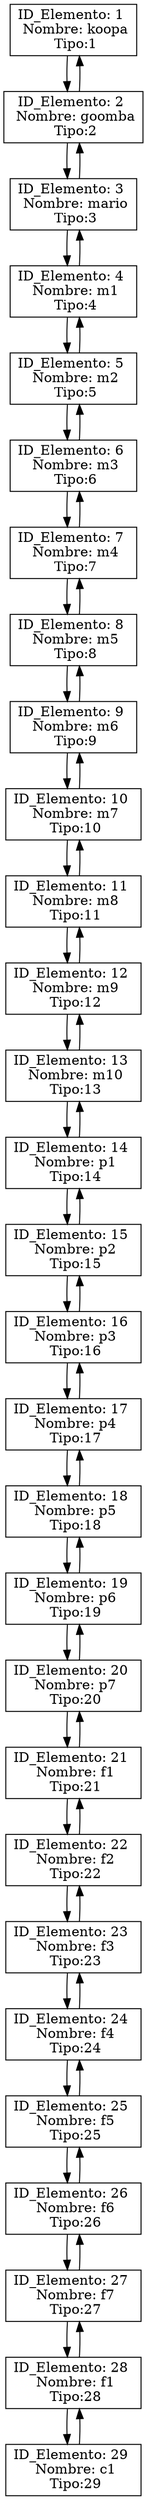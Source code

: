 digraph Elementos{
node [shape=record];
e_1[label = "ID_Elemento: 1 \n Nombre: koopa\n Tipo:1"];

e_1->e_2;
e_2->e_1;
e_2[label = "ID_Elemento: 2 \n Nombre: goomba\n Tipo:2"];

e_2->e_3;
e_3->e_2;
e_3[label = "ID_Elemento: 3 \n Nombre: mario\n Tipo:3"];

e_3->e_4;
e_4->e_3;
e_4[label = "ID_Elemento: 4 \n Nombre: m1\n Tipo:4"];

e_4->e_5;
e_5->e_4;
e_5[label = "ID_Elemento: 5 \n Nombre: m2\n Tipo:5"];

e_5->e_6;
e_6->e_5;
e_6[label = "ID_Elemento: 6 \n Nombre: m3\n Tipo:6"];

e_6->e_7;
e_7->e_6;
e_7[label = "ID_Elemento: 7 \n Nombre: m4\n Tipo:7"];

e_7->e_8;
e_8->e_7;
e_8[label = "ID_Elemento: 8 \n Nombre: m5\n Tipo:8"];

e_8->e_9;
e_9->e_8;
e_9[label = "ID_Elemento: 9 \n Nombre: m6\n Tipo:9"];

e_9->e_10;
e_10->e_9;
e_10[label = "ID_Elemento: 10 \n Nombre: m7\n Tipo:10"];

e_10->e_11;
e_11->e_10;
e_11[label = "ID_Elemento: 11 \n Nombre: m8\n Tipo:11"];

e_11->e_12;
e_12->e_11;
e_12[label = "ID_Elemento: 12 \n Nombre: m9\n Tipo:12"];

e_12->e_13;
e_13->e_12;
e_13[label = "ID_Elemento: 13 \n Nombre: m10\n Tipo:13"];

e_13->e_14;
e_14->e_13;
e_14[label = "ID_Elemento: 14 \n Nombre: p1\n Tipo:14"];

e_14->e_15;
e_15->e_14;
e_15[label = "ID_Elemento: 15 \n Nombre: p2\n Tipo:15"];

e_15->e_16;
e_16->e_15;
e_16[label = "ID_Elemento: 16 \n Nombre: p3\n Tipo:16"];

e_16->e_17;
e_17->e_16;
e_17[label = "ID_Elemento: 17 \n Nombre: p4\n Tipo:17"];

e_17->e_18;
e_18->e_17;
e_18[label = "ID_Elemento: 18 \n Nombre: p5\n Tipo:18"];

e_18->e_19;
e_19->e_18;
e_19[label = "ID_Elemento: 19 \n Nombre: p6\n Tipo:19"];

e_19->e_20;
e_20->e_19;
e_20[label = "ID_Elemento: 20 \n Nombre: p7\n Tipo:20"];

e_20->e_21;
e_21->e_20;
e_21[label = "ID_Elemento: 21 \n Nombre: f1\n Tipo:21"];

e_21->e_22;
e_22->e_21;
e_22[label = "ID_Elemento: 22 \n Nombre: f2\n Tipo:22"];

e_22->e_23;
e_23->e_22;
e_23[label = "ID_Elemento: 23 \n Nombre: f3\n Tipo:23"];

e_23->e_24;
e_24->e_23;
e_24[label = "ID_Elemento: 24 \n Nombre: f4\n Tipo:24"];

e_24->e_25;
e_25->e_24;
e_25[label = "ID_Elemento: 25 \n Nombre: f5\n Tipo:25"];

e_25->e_26;
e_26->e_25;
e_26[label = "ID_Elemento: 26 \n Nombre: f6\n Tipo:26"];

e_26->e_27;
e_27->e_26;
e_27[label = "ID_Elemento: 27 \n Nombre: f7\n Tipo:27"];

e_27->e_28;
e_28->e_27;
e_28[label = "ID_Elemento: 28 \n Nombre: f1\n Tipo:28"];

e_28->e_29;
e_29->e_28;
e_29[label = "ID_Elemento: 29 \n Nombre: c1\n Tipo:29"];

}

